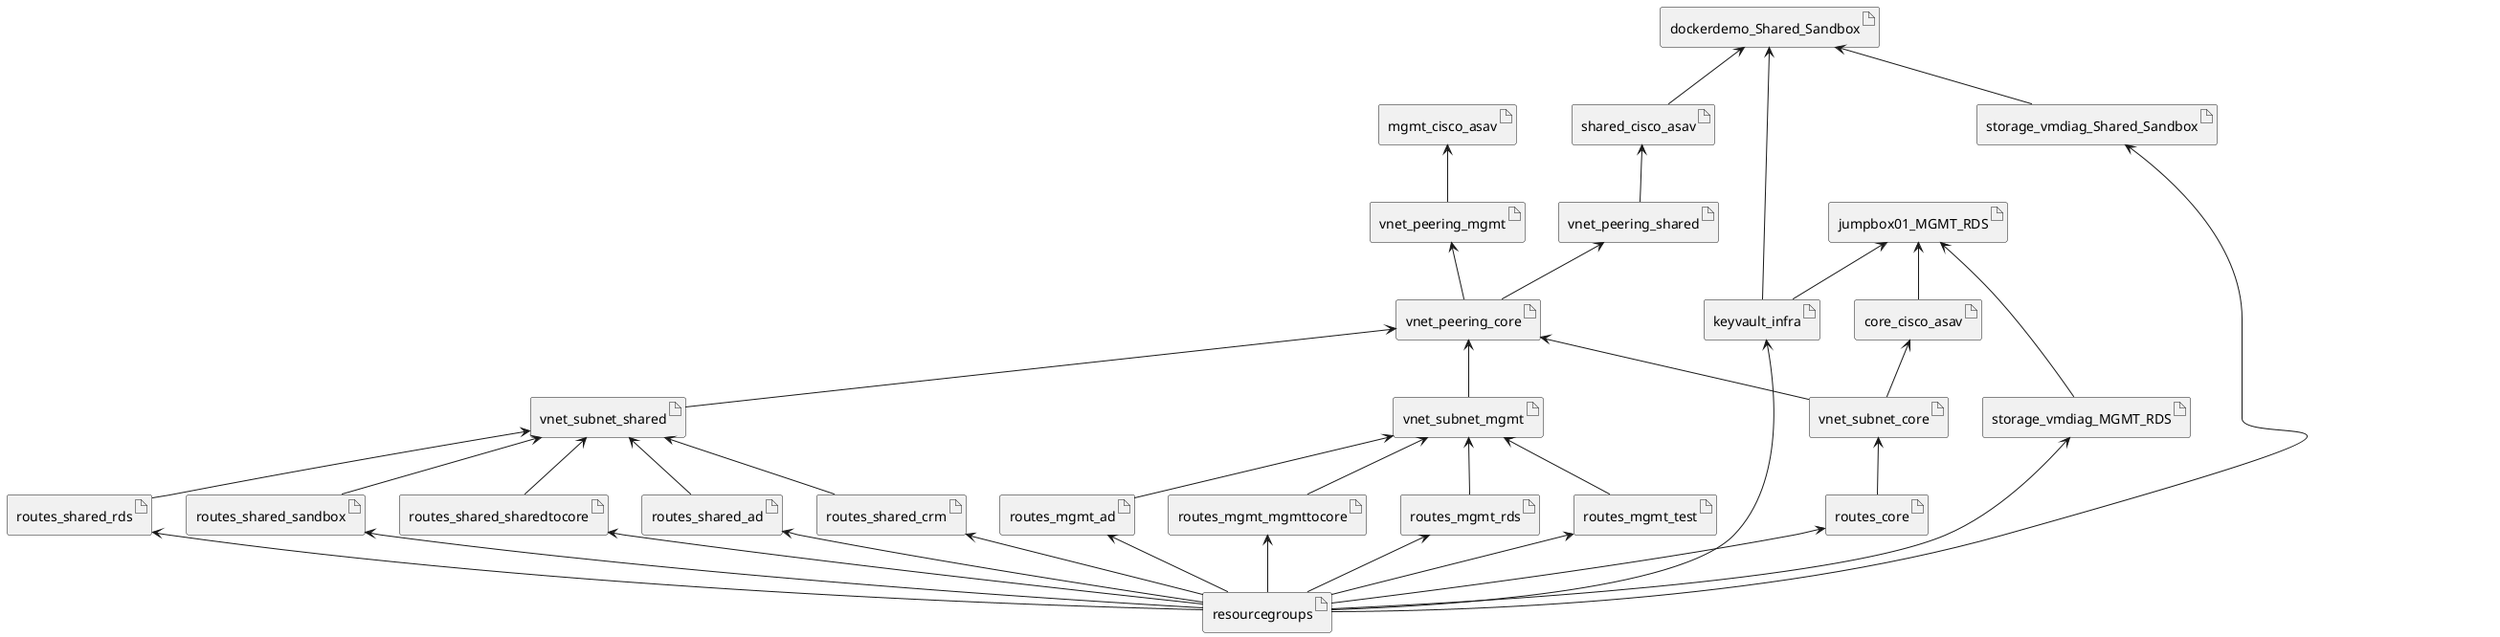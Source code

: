 @startuml

artifact resourcegroups
artifact keyvault_infra
artifact routes_core
artifact routes_mgmt_ad
artifact routes_mgmt_mgmttocore
artifact routes_mgmt_rds
artifact routes_mgmt_test
artifact routes_shared_ad
artifact routes_shared_crm
artifact routes_shared_rds
artifact routes_shared_sandbox
artifact routes_shared_sharedtocore
artifact vnet_subnet_core 
artifact vnet_subnet_mgmt
artifact vnet_subnet_shared
artifact vnet_peering_core
artifact vnet_peering_mgmt
artifact vnet_peering_shared
artifact storage_vmdiag_MGMT_RDS
artifact storage_vmdiag_Shared_Sandbox
artifact core_cisco_asav
artifact mgmt_cisco_asav
artifact shared_cisco_asav
artifact jumpbox01_MGMT_RDS
artifact dockerdemo_Shared_Sandbox

keyvault_infra <-- resourcegroups
routes_core <-- resourcegroups
routes_mgmt_ad <-- resourcegroups
routes_mgmt_mgmttocore <-- resourcegroups
routes_mgmt_rds <-- resourcegroups
routes_mgmt_test <-- resourcegroups
routes_shared_ad <-- resourcegroups
routes_shared_crm <-- resourcegroups
routes_shared_rds <-- resourcegroups
routes_shared_sandbox <-- resourcegroups
routes_shared_sharedtocore <-- resourcegroups
storage_vmdiag_MGMT_RDS <-- resourcegroups
storage_vmdiag_Shared_Sandbox <-- resourcegroups
vnet_subnet_core <-- routes_core
vnet_subnet_mgmt <-- routes_mgmt_ad
vnet_subnet_mgmt <-- routes_mgmt_mgmttocore
vnet_subnet_mgmt <-- routes_mgmt_rds
vnet_subnet_mgmt <-- routes_mgmt_test
vnet_subnet_shared <-- routes_shared_ad
vnet_subnet_shared <-- routes_shared_crm
vnet_subnet_shared <-- routes_shared_sandbox
vnet_subnet_shared <-- routes_shared_sharedtocore
vnet_subnet_shared <-- routes_shared_rds
vnet_peering_core <-- vnet_subnet_core
vnet_peering_core <-- vnet_subnet_mgmt
vnet_peering_core <-- vnet_subnet_shared
vnet_peering_mgmt <-- vnet_peering_core
vnet_peering_shared <-- vnet_peering_core
core_cisco_asav <-- vnet_subnet_core
mgmt_cisco_asav <-- vnet_peering_mgmt
shared_cisco_asav <-- vnet_peering_shared
jumpbox01_MGMT_RDS <-- core_cisco_asav
jumpbox01_MGMT_RDS <-- storage_vmdiag_MGMT_RDS
jumpbox01_MGMT_RDS <-- keyvault_infra
dockerdemo_Shared_Sandbox <-- shared_cisco_asav
dockerdemo_Shared_Sandbox <-- storage_vmdiag_Shared_Sandbox
dockerdemo_Shared_Sandbox <-- keyvault_infra

@enduml